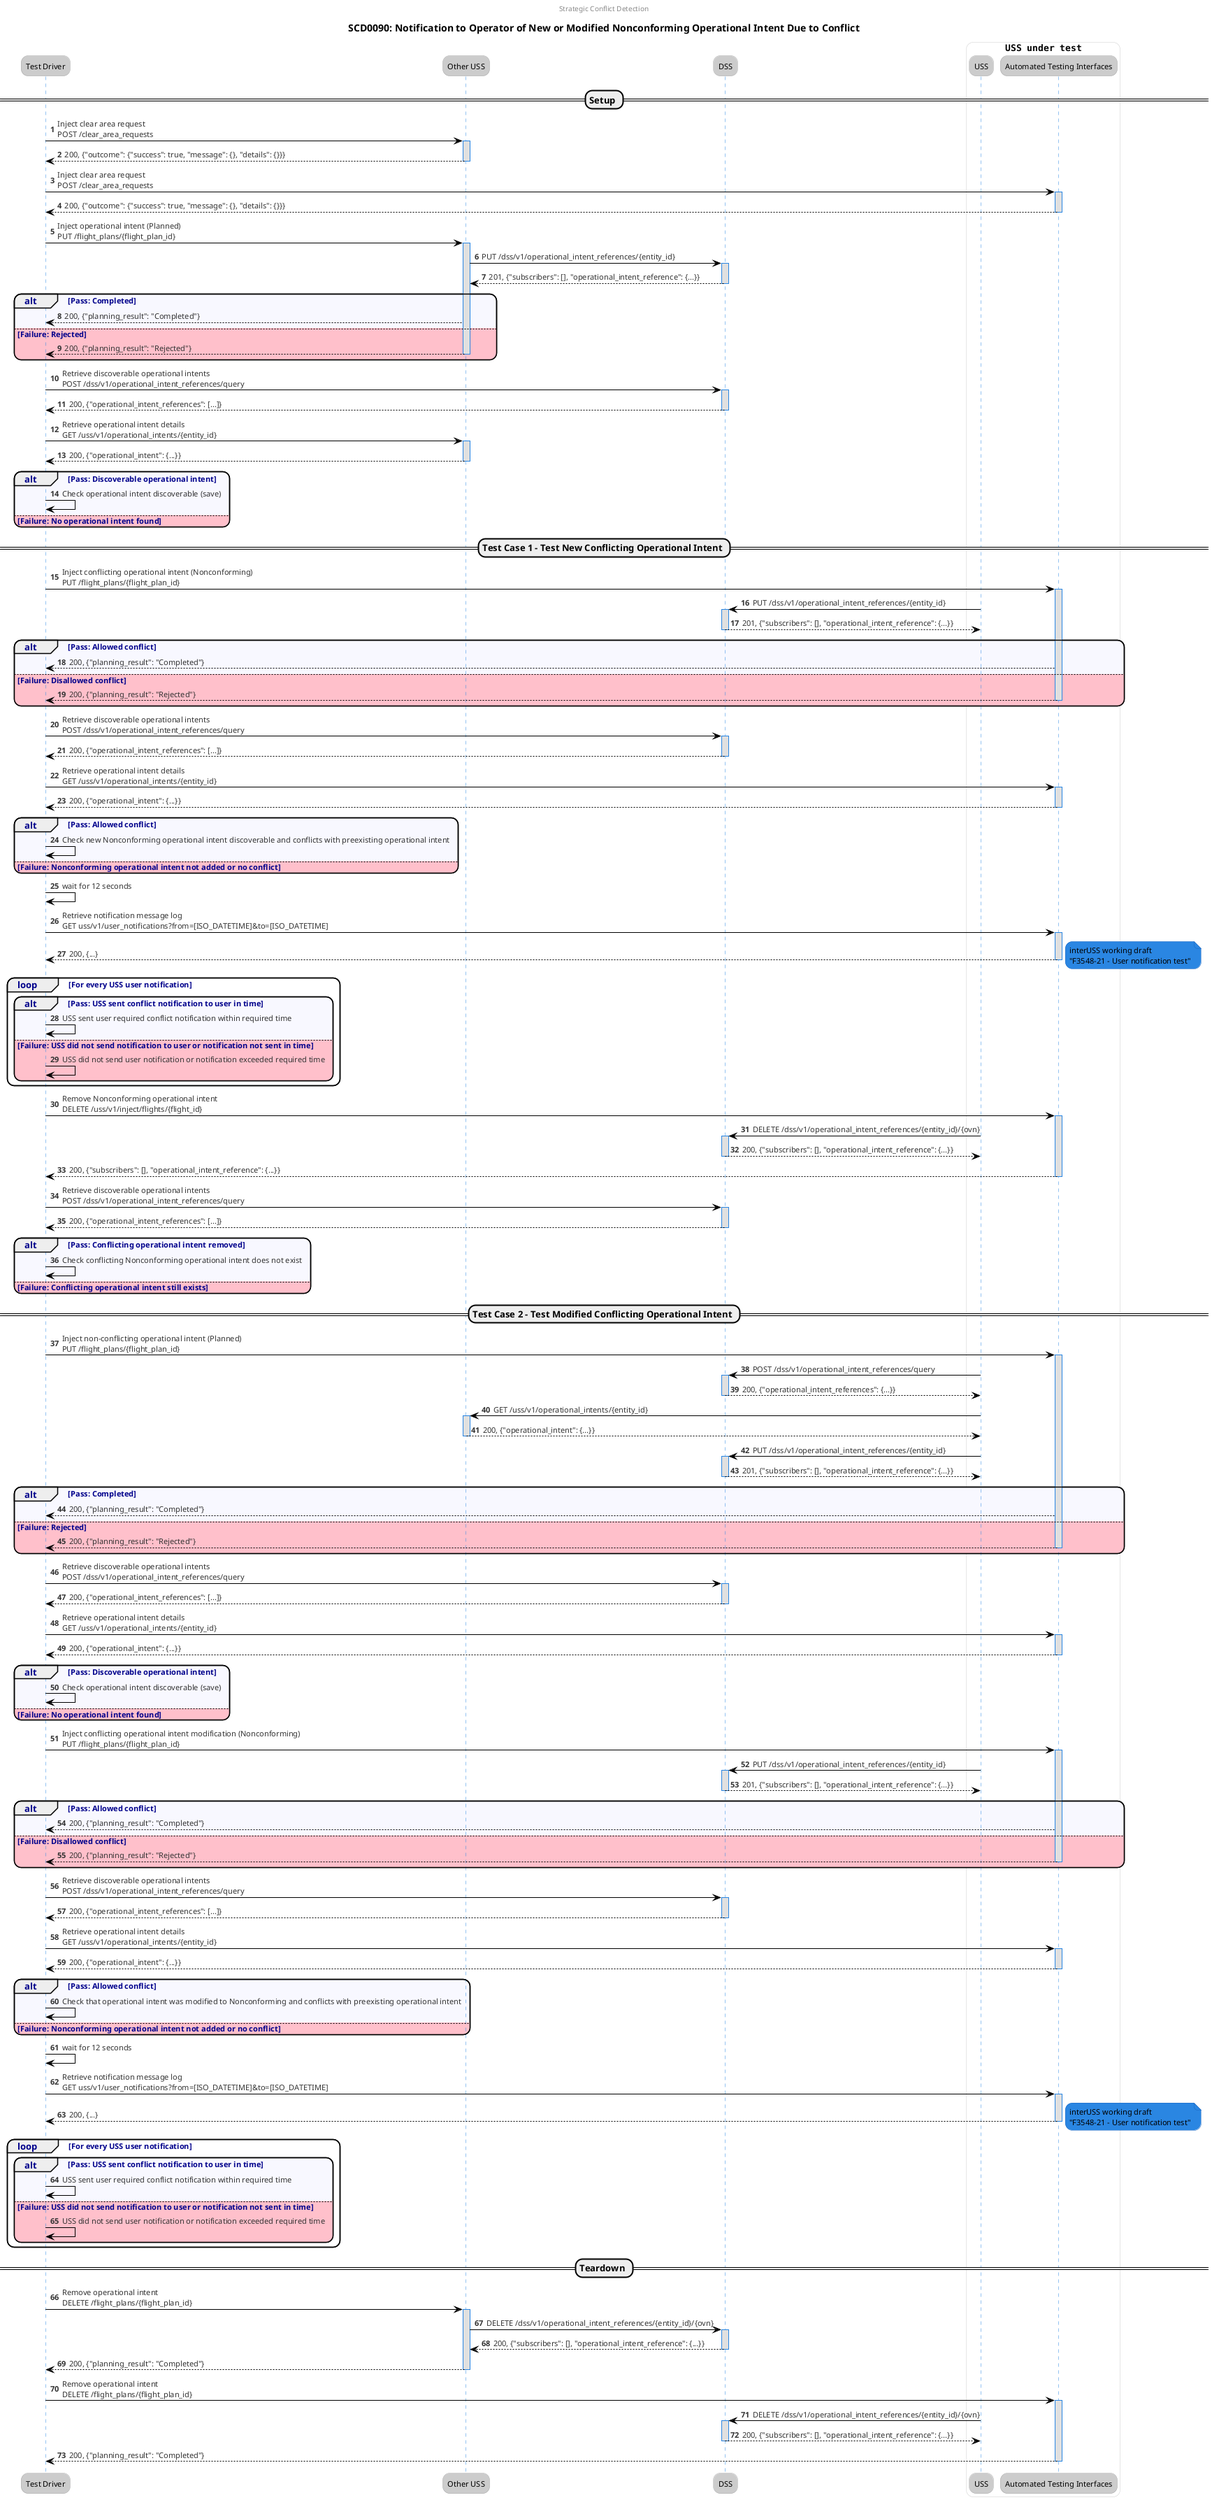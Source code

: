 @startuml
autonumber
!theme reddress-lightblue
skinparam BoxPadding 10
skinparam roundcorner 20
skinparam SequenceGroupHeaderFontColor darkblue
skinparam SequenceGroupFontColor darkblue
skinparam SequenceBoxBackgroundColor White
skinparam shadowing false


center header Strategic Conflict Detection
title SCD0090: Notification to Operator of New or Modified Nonconforming Operational Intent Due to Conflict

participant "Test Driver" as TD
participant "Other USS" as OUSS
participant "DSS" as DSS
box ""USS under test""
    participant "USS" as USS
    participant "Automated Testing Interfaces" as USSInter
end box



== Setup ==
' clear area
TD -> OUSS++: Inject clear area request\nPOST /clear_area_requests
return 200, {"outcome": {"success": true, "message": {}, "details": {}}}
TD -> USSInter++: Inject clear area request\nPOST /clear_area_requests
return 200, {"outcome": {"success": true, "message": {}, "details": {}}}

' inject operational intent in planned state
TD -> OUSS++: Inject operational intent (Planned)\nPUT /flight_plans/{flight_plan_id}
OUSS -> DSS++: PUT /dss/v1/operational_intent_references/{entity_id}
return 201, {"subscribers": [], "operational_intent_reference": {...}}
alt #GhostWhite Pass: Completed
        TD <-- OUSS: 200, {"planning_result": "Completed"}
else #Pink Failure: Rejected
        TD <-- OUSS--: 200, {"planning_result": "Rejected"}
end
 
 
'check if new operational intent is discoverable
TD -> DSS++: Retrieve discoverable operational intents\nPOST /dss/v1/operational_intent_references/query
return 200, {"operational_intent_references": [...]}
TD -> OUSS++: Retrieve operational intent details\nGET /uss/v1/operational_intents/{entity_id}
return 200, {"operational_intent": {...}}
alt #GhostWhite Pass: Discoverable operational intent
        TD -> TD: Check operational intent discoverable (save)
else #Pink Failure: No operational intent found
end
 
== Test Case 1 - Test New Conflicting Operational Intent ==
 
' Test case 1: Create new Nonconforming OI that conflict with existing OI and user notified 

' Inject operational intent in Nonconforming state that conflicts with existing OI
TD -> USSInter++: Inject conflicting operational intent (Nonconforming)\nPUT /flight_plans/{flight_plan_id}
USS -> DSS++: PUT /dss/v1/operational_intent_references/{entity_id}
return 201, {"subscribers": [], "operational_intent_reference": {...}}
alt #GhostWhite Pass: Allowed conflict
        TD <-- USSInter: 200, {"planning_result": "Completed"}
else #Pink Failure: Disallowed conflict
        TD <-- USSInter--: 200, {"planning_result": "Rejected"}
end
 
' Verify new operational intent added
TD -> DSS++: Retrieve discoverable operational intents\nPOST /dss/v1/operational_intent_references/query
return 200, {"operational_intent_references": [...]}

' Verify conflict details
TD -> USSInter++: Retrieve operational intent details\nGET /uss/v1/operational_intents/{entity_id}
return 200, {"operational_intent": {...}}

alt #GhostWhite Pass: Allowed conflict
        TD -> TD: Check new Nonconforming operational intent discoverable and conflicts with preexisting operational intent
else #Pink Failure: Nonconforming operational intent not added or no conflict
end
 
TD -> TD: wait for 12 seconds

TD -> USSInter++: Retrieve notification message log\nGET uss/v1/user_notifications?from=[ISO_DATETIME]&to=[ISO_DATETIME]
return 200, {...}
note right
interUSS working draft
"F3548-21 - User notification test"
end note

loop For every USS user notification
alt #GhostWhite Pass: USS sent conflict notification to user in time
    TD -> TD: USS sent user required conflict notification within required time
else #Pink Failure: USS did not send notification to user or notification not sent in time
    TD -> TD: USS did not send user notification or notification exceeded required time
end
end 

' Remove conflicting operational intent
TD -> USSInter++: Remove Nonconforming operational intent\nDELETE /uss/v1/inject/flights/{flight_id}
USS -> DSS++: DELETE /dss/v1/operational_intent_references/{entity_id}/{ovn}
return 200, {"subscribers": [], "operational_intent_reference": {...}}
TD <-- USSInter--: 200, {"subscribers": [], "operational_intent_reference": {...}}
  
' Verify conflicting operational intent removed
TD -> DSS++: Retrieve discoverable operational intents\nPOST /dss/v1/operational_intent_references/query
return 200, {"operational_intent_references": [...]}

alt #GhostWhite Pass: Conflicting operational intent removed
  TD -> TD: Check conflicting Nonconforming operational intent does not exist
else #Pink Failure: Conflicting operational intent still exists
end
 

== Test Case 2 - Test Modified Conflicting Operational Intent ==

' Test case 2: Modify planned nonconflicting OI to Nonconforming state that conflicts with existing OI and user notified

' Inject non-conflicting operational intent in planned state
TD -> USSInter++: Inject non-conflicting operational intent (Planned)\nPUT /flight_plans/{flight_plan_id}
' Query for existing operations
USS -> DSS++: POST /dss/v1/operational_intent_references/query
return 200, {"operational_intent_references": {...}}
' Check existing operation
USS -> OUSS++: GET /uss/v1/operational_intents/{entity_id}
return 200, {"operational_intent": {...}}
USS -> DSS++: PUT /dss/v1/operational_intent_references/{entity_id}
return 201, {"subscribers": [], "operational_intent_reference": {...}}
alt #GhostWhite Pass: Completed
        TD <-- USSInter: 200, {"planning_result": "Completed"}
else #Pink Failure: Rejected
        TD <-- USSInter--: 200, {"planning_result": "Rejected"}
end

'check if new operational intent is discoverable 
TD -> DSS++: Retrieve discoverable operational intents\nPOST /dss/v1/operational_intent_references/query
return 200, {"operational_intent_references": [...]}
TD -> USSInter++: Retrieve operational intent details\nGET /uss/v1/operational_intents/{entity_id}
return 200, {"operational_intent": {...}}
alt #GhostWhite Pass: Discoverable operational intent
        TD -> TD: Check operational intent discoverable (save)
else #Pink Failure: No operational intent found
end
  
' Inject operational intent modification to Nonconforming state that conflicts with existing OI
TD -> USSInter++: Inject conflicting operational intent modification (Nonconforming)\nPUT /flight_plans/{flight_plan_id}
USS -> DSS++: PUT /dss/v1/operational_intent_references/{entity_id}
return 201, {"subscribers": [], "operational_intent_reference": {...}}
alt #GhostWhite Pass: Allowed conflict 
        TD <-- USSInter: 200, {"planning_result": "Completed"}
else #Pink Failure: Disallowed conflict
        TD <-- USSInter--: 200, {"planning_result": "Rejected"}
end

' Verify operational intent modified and created conflict
TD -> DSS++: Retrieve discoverable operational intents\nPOST /dss/v1/operational_intent_references/query
return 200, {"operational_intent_references": [...]}

' Verify conflict details
TD -> USSInter++: Retrieve operational intent details\nGET /uss/v1/operational_intents/{entity_id}
return 200, {"operational_intent": {...}}

alt #GhostWhite Pass: Allowed conflict
        TD -> TD: Check that operational intent was modified to Nonconforming and conflicts with preexisting operational intent
else #Pink Failure: Nonconforming operational intent not added or no conflict
end
 
TD -> TD: wait for 12 seconds

TD -> USSInter++: Retrieve notification message log\nGET uss/v1/user_notifications?from=[ISO_DATETIME]&to=[ISO_DATETIME]
return 200, {...}
note right
interUSS working draft
"F3548-21 - User notification test"
end note

loop For every USS user notification
alt #GhostWhite Pass: USS sent conflict notification to user in time
    TD -> TD: USS sent user required conflict notification within required time
else #Pink Failure: USS did not send notification to user or notification not sent in time
    TD -> TD: USS did not send user notification or notification exceeded required time
end
end

 
== Teardown ==
' terminate operational intent
TD -> OUSS++: Remove operational intent\nDELETE /flight_plans/{flight_plan_id}
OUSS -> DSS++: DELETE /dss/v1/operational_intent_references/{entity_id}/{ovn}
return 200, {"subscribers": [], "operational_intent_reference": {...}}
TD <-- OUSS--: 200, {"planning_result": "Completed"}

' terminate operational intent
TD -> USSInter++: Remove operational intent\nDELETE /flight_plans/{flight_plan_id}
USS -> DSS++: DELETE /dss/v1/operational_intent_references/{entity_id}/{ovn}
return 200, {"subscribers": [], "operational_intent_reference": {...}}
TD <-- USSInter--: 200, {"planning_result": "Completed"}



@enduml